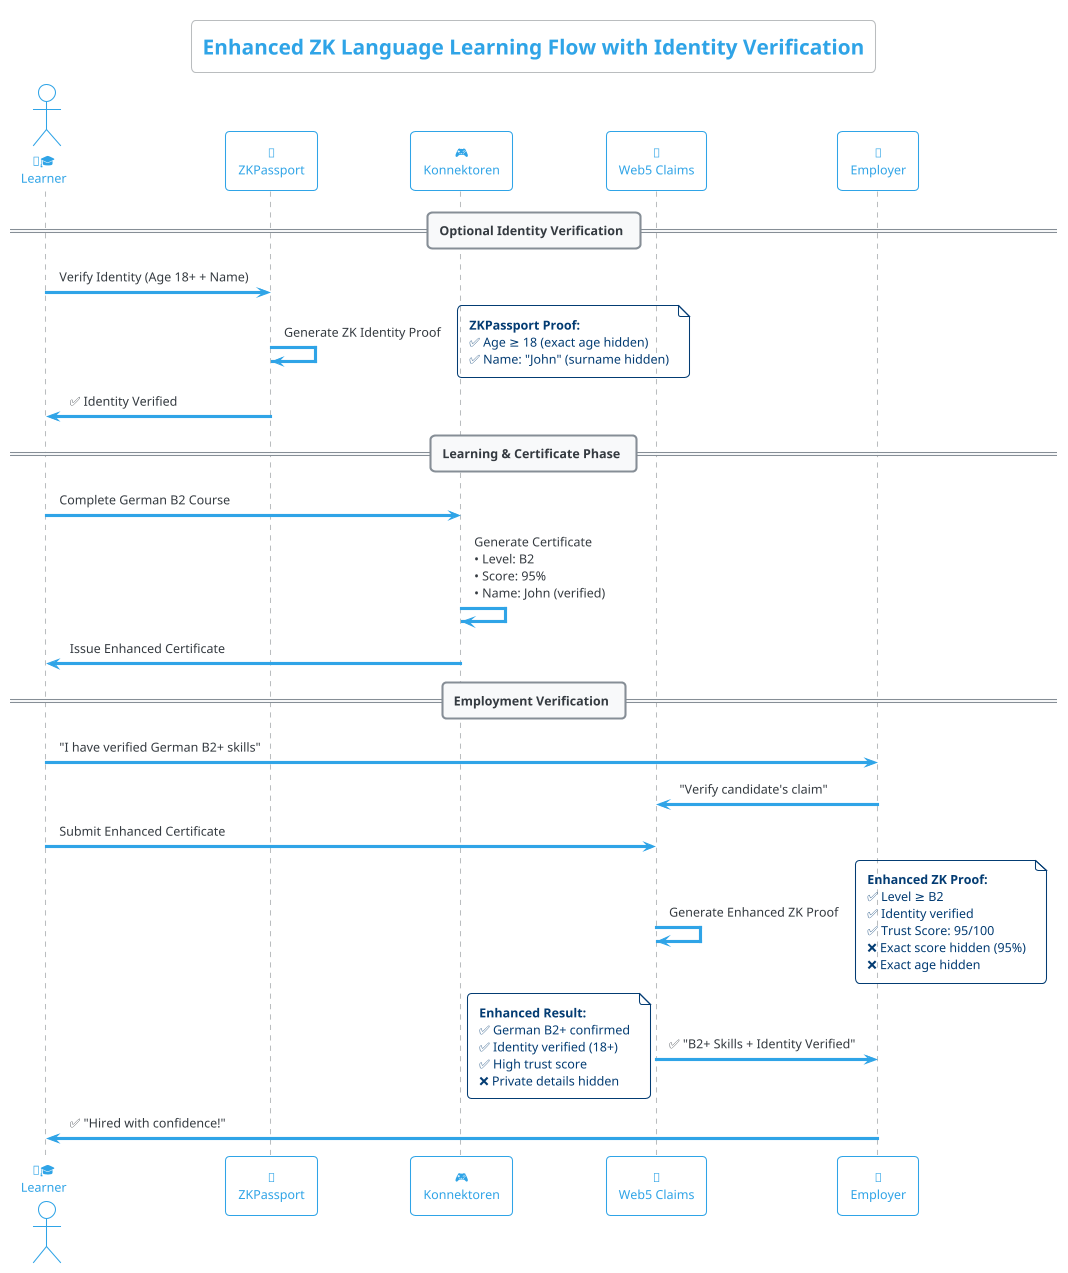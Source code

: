 @startuml Enhanced ZK Language Learning Flow with Identity

!theme cerulean-outline

title Enhanced ZK Language Learning Flow with Identity Verification

actor "👨‍🎓\nLearner" as learner
participant "🛂\nZKPassport" as zkpass
participant "🎮\nKonnektoren" as konnektoren
participant "🔐\nWeb5 Claims" as web5claims
participant "🏢\nEmployer" as employer

== Optional Identity Verification ==
learner -> zkpass: Verify Identity (Age 18+ + Name)
zkpass -> zkpass: Generate ZK Identity Proof
note right
**ZKPassport Proof:**
✅ Age ≥ 18 (exact age hidden)
✅ Name: "John" (surname hidden)
end note
zkpass -> learner: ✅ Identity Verified

== Learning & Certificate Phase ==
learner -> konnektoren: Complete German B2 Course
konnektoren -> konnektoren: Generate Certificate\n• Level: B2\n• Score: 95%\n• Name: John (verified)
konnektoren -> learner: Issue Enhanced Certificate

== Employment Verification ==
learner -> employer: "I have verified German B2+ skills"
employer -> web5claims: "Verify candidate's claim"

learner -> web5claims: Submit Enhanced Certificate
web5claims -> web5claims: Generate Enhanced ZK Proof
note right
**Enhanced ZK Proof:**
✅ Level ≥ B2
✅ Identity verified
✅ Trust Score: 95/100
❌ Exact score hidden (95%)
❌ Exact age hidden
end note

web5claims -> employer: ✅ "B2+ Skills + Identity Verified"
note left
**Enhanced Result:**
✅ German B2+ confirmed
✅ Identity verified (18+)
✅ High trust score
❌ Private details hidden
end note

employer -> learner: ✅ "Hired with confidence!"

@enduml
